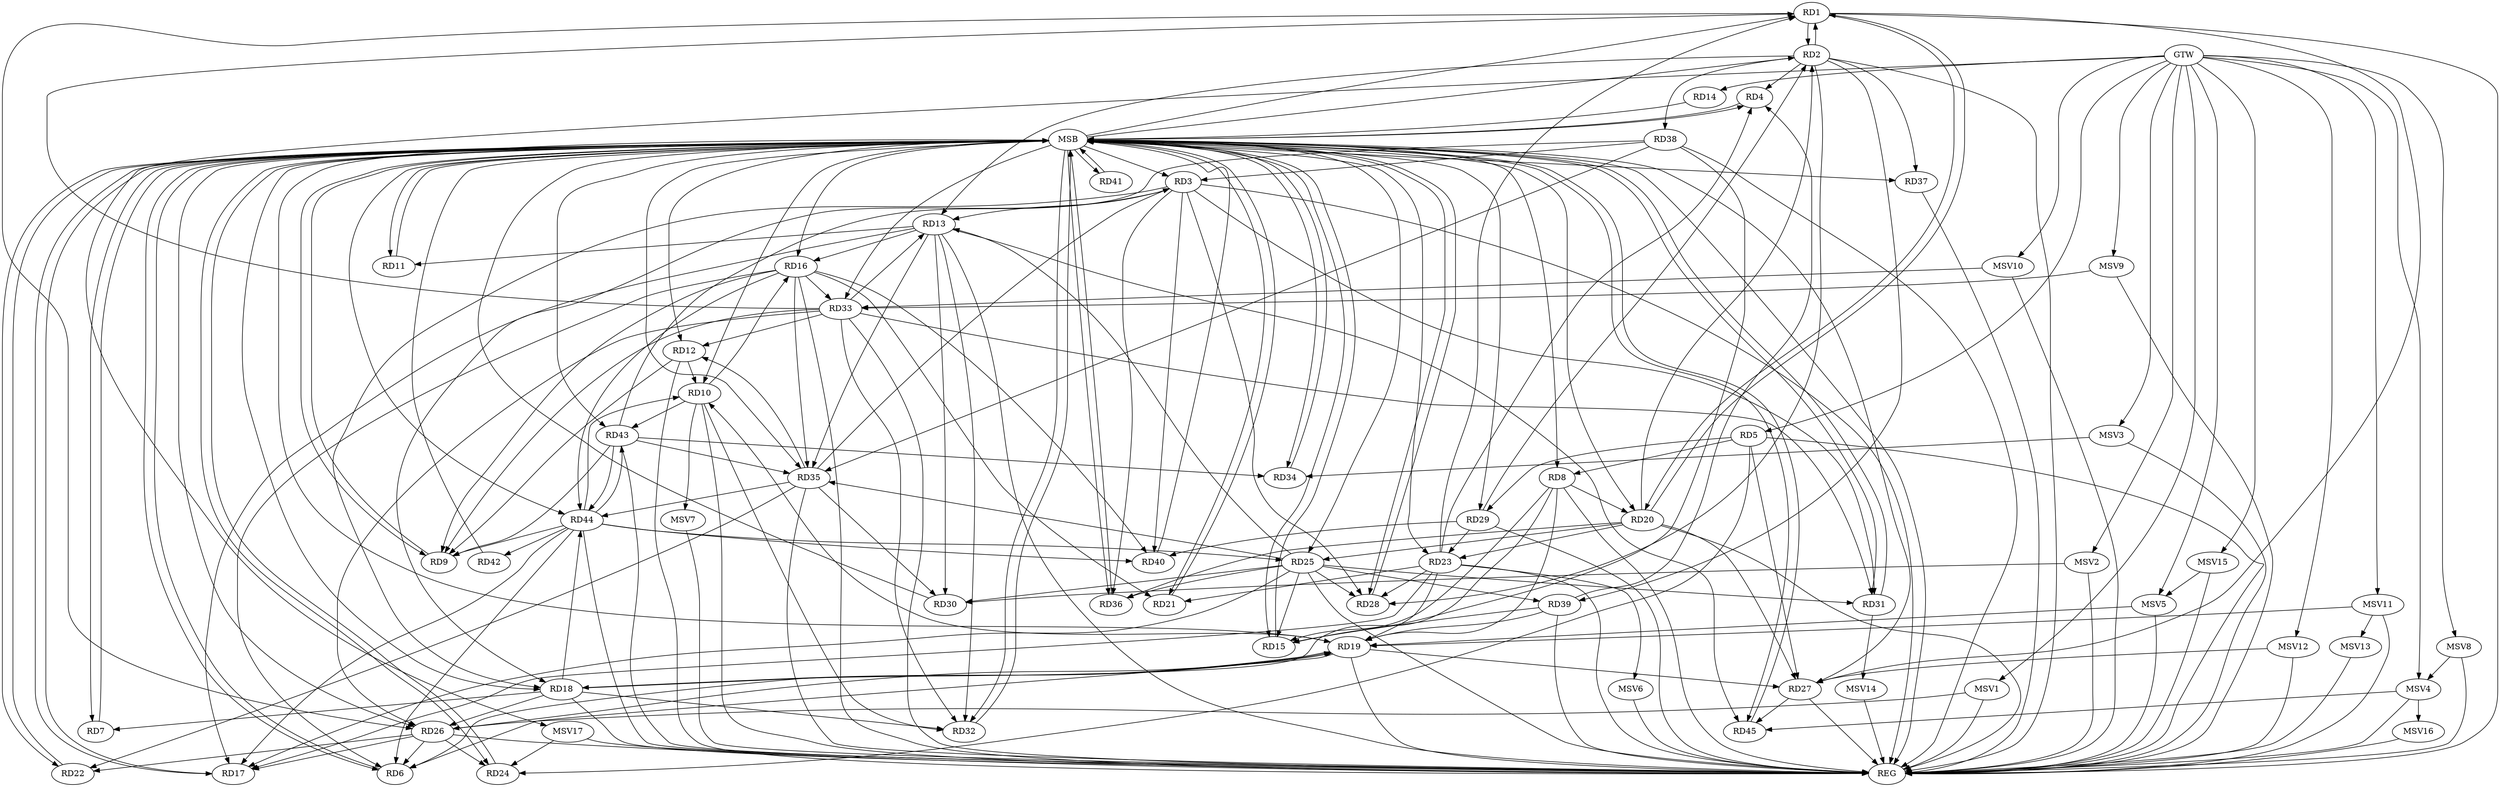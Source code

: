 strict digraph G {
  RD1 [ label="RD1" ];
  RD2 [ label="RD2" ];
  RD3 [ label="RD3" ];
  RD4 [ label="RD4" ];
  RD5 [ label="RD5" ];
  RD6 [ label="RD6" ];
  RD7 [ label="RD7" ];
  RD8 [ label="RD8" ];
  RD9 [ label="RD9" ];
  RD10 [ label="RD10" ];
  RD11 [ label="RD11" ];
  RD12 [ label="RD12" ];
  RD13 [ label="RD13" ];
  RD14 [ label="RD14" ];
  RD15 [ label="RD15" ];
  RD16 [ label="RD16" ];
  RD17 [ label="RD17" ];
  RD18 [ label="RD18" ];
  RD19 [ label="RD19" ];
  RD20 [ label="RD20" ];
  RD21 [ label="RD21" ];
  RD22 [ label="RD22" ];
  RD23 [ label="RD23" ];
  RD24 [ label="RD24" ];
  RD25 [ label="RD25" ];
  RD26 [ label="RD26" ];
  RD27 [ label="RD27" ];
  RD28 [ label="RD28" ];
  RD29 [ label="RD29" ];
  RD30 [ label="RD30" ];
  RD31 [ label="RD31" ];
  RD32 [ label="RD32" ];
  RD33 [ label="RD33" ];
  RD34 [ label="RD34" ];
  RD35 [ label="RD35" ];
  RD36 [ label="RD36" ];
  RD37 [ label="RD37" ];
  RD38 [ label="RD38" ];
  RD39 [ label="RD39" ];
  RD40 [ label="RD40" ];
  RD41 [ label="RD41" ];
  RD42 [ label="RD42" ];
  RD43 [ label="RD43" ];
  RD44 [ label="RD44" ];
  RD45 [ label="RD45" ];
  GTW [ label="GTW" ];
  REG [ label="REG" ];
  MSB [ label="MSB" ];
  MSV1 [ label="MSV1" ];
  MSV2 [ label="MSV2" ];
  MSV3 [ label="MSV3" ];
  MSV4 [ label="MSV4" ];
  MSV5 [ label="MSV5" ];
  MSV6 [ label="MSV6" ];
  MSV7 [ label="MSV7" ];
  MSV8 [ label="MSV8" ];
  MSV9 [ label="MSV9" ];
  MSV10 [ label="MSV10" ];
  MSV11 [ label="MSV11" ];
  MSV12 [ label="MSV12" ];
  MSV13 [ label="MSV13" ];
  MSV14 [ label="MSV14" ];
  MSV15 [ label="MSV15" ];
  MSV16 [ label="MSV16" ];
  MSV17 [ label="MSV17" ];
  RD1 -> RD2;
  RD2 -> RD1;
  RD1 -> RD20;
  RD20 -> RD1;
  RD23 -> RD1;
  RD1 -> RD26;
  RD1 -> RD27;
  RD33 -> RD1;
  RD2 -> RD4;
  RD2 -> RD13;
  RD20 -> RD2;
  RD2 -> RD28;
  RD29 -> RD2;
  RD2 -> RD37;
  RD2 -> RD38;
  RD2 -> RD39;
  RD3 -> RD13;
  RD3 -> RD18;
  RD3 -> RD28;
  RD3 -> RD31;
  RD35 -> RD3;
  RD3 -> RD36;
  RD38 -> RD3;
  RD3 -> RD40;
  RD43 -> RD3;
  RD23 -> RD4;
  RD39 -> RD4;
  RD5 -> RD8;
  RD5 -> RD24;
  RD5 -> RD27;
  RD5 -> RD29;
  RD8 -> RD6;
  RD16 -> RD6;
  RD19 -> RD6;
  RD26 -> RD6;
  RD44 -> RD6;
  RD18 -> RD7;
  RD8 -> RD15;
  RD8 -> RD19;
  RD8 -> RD20;
  RD12 -> RD9;
  RD16 -> RD9;
  RD33 -> RD9;
  RD43 -> RD9;
  RD44 -> RD9;
  RD12 -> RD10;
  RD10 -> RD16;
  RD19 -> RD10;
  RD10 -> RD32;
  RD10 -> RD43;
  RD44 -> RD10;
  RD13 -> RD11;
  RD33 -> RD12;
  RD35 -> RD12;
  RD13 -> RD16;
  RD13 -> RD17;
  RD25 -> RD13;
  RD13 -> RD30;
  RD13 -> RD32;
  RD33 -> RD13;
  RD13 -> RD35;
  RD13 -> RD45;
  RD25 -> RD15;
  RD38 -> RD15;
  RD39 -> RD15;
  RD16 -> RD21;
  RD16 -> RD33;
  RD16 -> RD35;
  RD16 -> RD40;
  RD16 -> RD44;
  RD23 -> RD17;
  RD25 -> RD17;
  RD26 -> RD17;
  RD44 -> RD17;
  RD18 -> RD19;
  RD19 -> RD18;
  RD18 -> RD26;
  RD18 -> RD32;
  RD38 -> RD18;
  RD18 -> RD44;
  RD23 -> RD19;
  RD26 -> RD19;
  RD19 -> RD27;
  RD39 -> RD19;
  RD20 -> RD23;
  RD20 -> RD25;
  RD20 -> RD27;
  RD20 -> RD36;
  RD23 -> RD21;
  RD26 -> RD22;
  RD35 -> RD22;
  RD23 -> RD28;
  RD29 -> RD23;
  RD26 -> RD24;
  RD25 -> RD28;
  RD25 -> RD30;
  RD25 -> RD31;
  RD25 -> RD35;
  RD25 -> RD36;
  RD25 -> RD39;
  RD44 -> RD25;
  RD33 -> RD26;
  RD27 -> RD45;
  RD29 -> RD40;
  RD35 -> RD30;
  RD33 -> RD31;
  RD33 -> RD32;
  RD43 -> RD34;
  RD38 -> RD35;
  RD43 -> RD35;
  RD35 -> RD44;
  RD44 -> RD40;
  RD44 -> RD42;
  RD43 -> RD44;
  RD44 -> RD43;
  GTW -> RD5;
  GTW -> RD14;
  RD1 -> REG;
  RD2 -> REG;
  RD3 -> REG;
  RD5 -> REG;
  RD8 -> REG;
  RD10 -> REG;
  RD12 -> REG;
  RD13 -> REG;
  RD16 -> REG;
  RD18 -> REG;
  RD19 -> REG;
  RD20 -> REG;
  RD23 -> REG;
  RD25 -> REG;
  RD26 -> REG;
  RD27 -> REG;
  RD29 -> REG;
  RD33 -> REG;
  RD35 -> REG;
  RD37 -> REG;
  RD38 -> REG;
  RD39 -> REG;
  RD43 -> REG;
  RD44 -> REG;
  RD4 -> MSB;
  MSB -> RD1;
  MSB -> RD6;
  MSB -> RD8;
  MSB -> RD19;
  MSB -> RD22;
  MSB -> RD27;
  MSB -> RD28;
  MSB -> RD31;
  MSB -> RD34;
  MSB -> REG;
  RD6 -> MSB;
  MSB -> RD25;
  MSB -> RD43;
  RD7 -> MSB;
  MSB -> RD12;
  MSB -> RD20;
  MSB -> RD21;
  MSB -> RD32;
  MSB -> RD44;
  RD9 -> MSB;
  MSB -> RD37;
  RD11 -> MSB;
  MSB -> RD2;
  MSB -> RD7;
  MSB -> RD10;
  MSB -> RD16;
  MSB -> RD23;
  MSB -> RD29;
  MSB -> RD36;
  MSB -> RD45;
  RD14 -> MSB;
  MSB -> RD11;
  RD15 -> MSB;
  MSB -> RD9;
  RD17 -> MSB;
  MSB -> RD3;
  RD21 -> MSB;
  MSB -> RD41;
  RD22 -> MSB;
  MSB -> RD4;
  MSB -> RD17;
  MSB -> RD18;
  MSB -> RD26;
  RD24 -> MSB;
  MSB -> RD33;
  RD28 -> MSB;
  RD30 -> MSB;
  MSB -> RD15;
  RD31 -> MSB;
  RD32 -> MSB;
  RD34 -> MSB;
  RD36 -> MSB;
  MSB -> RD24;
  RD40 -> MSB;
  RD41 -> MSB;
  MSB -> RD35;
  RD42 -> MSB;
  RD45 -> MSB;
  MSV1 -> RD26;
  GTW -> MSV1;
  MSV1 -> REG;
  MSV2 -> RD30;
  GTW -> MSV2;
  MSV2 -> REG;
  MSV3 -> RD34;
  GTW -> MSV3;
  MSV3 -> REG;
  MSV4 -> RD45;
  GTW -> MSV4;
  MSV4 -> REG;
  MSV5 -> RD19;
  GTW -> MSV5;
  MSV5 -> REG;
  RD23 -> MSV6;
  MSV6 -> REG;
  RD10 -> MSV7;
  MSV7 -> REG;
  MSV8 -> MSV4;
  GTW -> MSV8;
  MSV8 -> REG;
  MSV9 -> RD33;
  GTW -> MSV9;
  MSV9 -> REG;
  MSV10 -> RD33;
  GTW -> MSV10;
  MSV10 -> REG;
  MSV11 -> RD19;
  GTW -> MSV11;
  MSV11 -> REG;
  MSV12 -> RD27;
  GTW -> MSV12;
  MSV12 -> REG;
  MSV11 -> MSV13;
  MSV13 -> REG;
  RD31 -> MSV14;
  MSV14 -> REG;
  MSV15 -> MSV5;
  GTW -> MSV15;
  MSV15 -> REG;
  MSV4 -> MSV16;
  MSV16 -> REG;
  MSV17 -> RD24;
  GTW -> MSV17;
  MSV17 -> REG;
}
